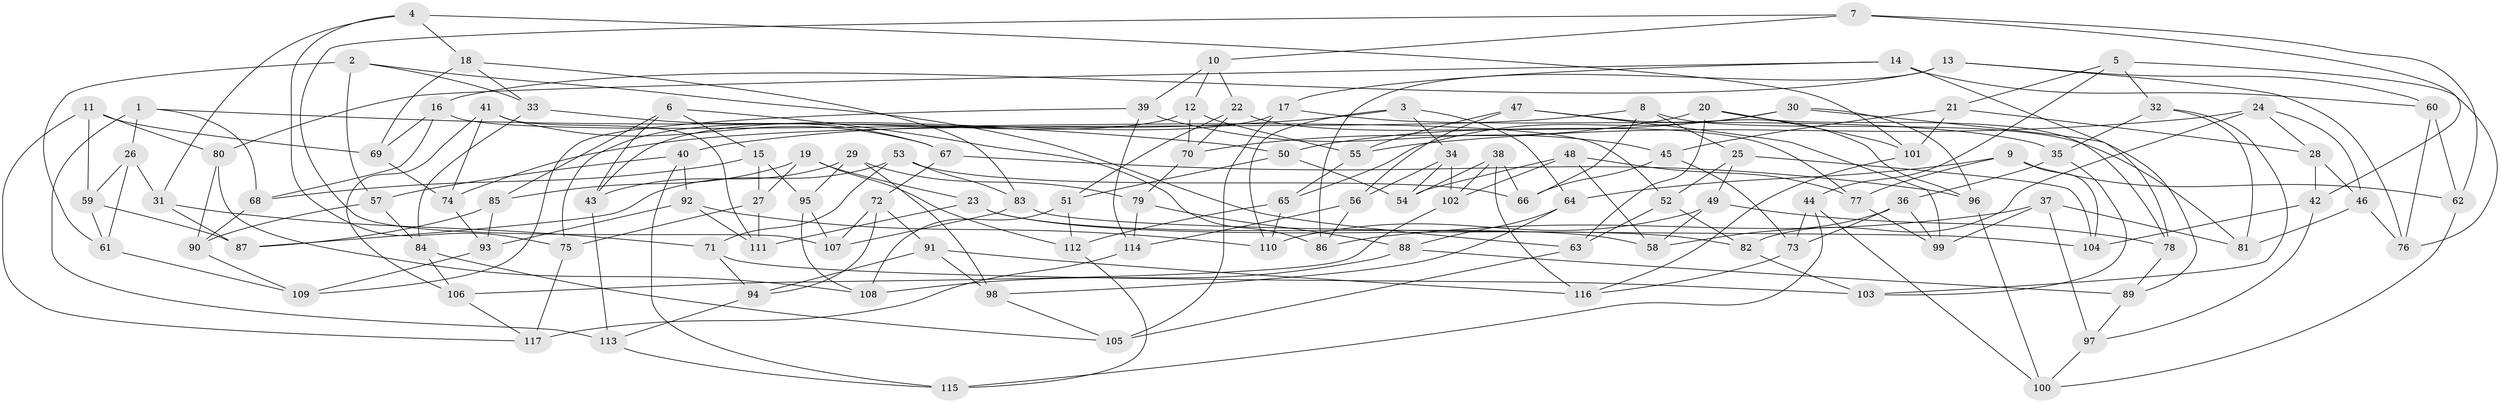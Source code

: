// coarse degree distribution, {5: 0.17142857142857143, 4: 0.5857142857142857, 7: 0.04285714285714286, 3: 0.08571428571428572, 8: 0.02857142857142857, 11: 0.014285714285714285, 9: 0.02857142857142857, 6: 0.014285714285714285, 12: 0.014285714285714285, 10: 0.014285714285714285}
// Generated by graph-tools (version 1.1) at 2025/03/03/04/25 22:03:31]
// undirected, 117 vertices, 234 edges
graph export_dot {
graph [start="1"]
  node [color=gray90,style=filled];
  1;
  2;
  3;
  4;
  5;
  6;
  7;
  8;
  9;
  10;
  11;
  12;
  13;
  14;
  15;
  16;
  17;
  18;
  19;
  20;
  21;
  22;
  23;
  24;
  25;
  26;
  27;
  28;
  29;
  30;
  31;
  32;
  33;
  34;
  35;
  36;
  37;
  38;
  39;
  40;
  41;
  42;
  43;
  44;
  45;
  46;
  47;
  48;
  49;
  50;
  51;
  52;
  53;
  54;
  55;
  56;
  57;
  58;
  59;
  60;
  61;
  62;
  63;
  64;
  65;
  66;
  67;
  68;
  69;
  70;
  71;
  72;
  73;
  74;
  75;
  76;
  77;
  78;
  79;
  80;
  81;
  82;
  83;
  84;
  85;
  86;
  87;
  88;
  89;
  90;
  91;
  92;
  93;
  94;
  95;
  96;
  97;
  98;
  99;
  100;
  101;
  102;
  103;
  104;
  105;
  106;
  107;
  108;
  109;
  110;
  111;
  112;
  113;
  114;
  115;
  116;
  117;
  1 -- 68;
  1 -- 113;
  1 -- 26;
  1 -- 50;
  2 -- 33;
  2 -- 61;
  2 -- 57;
  2 -- 63;
  3 -- 40;
  3 -- 64;
  3 -- 110;
  3 -- 34;
  4 -- 101;
  4 -- 18;
  4 -- 75;
  4 -- 31;
  5 -- 21;
  5 -- 32;
  5 -- 44;
  5 -- 76;
  6 -- 43;
  6 -- 86;
  6 -- 15;
  6 -- 85;
  7 -- 42;
  7 -- 62;
  7 -- 10;
  7 -- 107;
  8 -- 81;
  8 -- 66;
  8 -- 74;
  8 -- 25;
  9 -- 77;
  9 -- 64;
  9 -- 104;
  9 -- 62;
  10 -- 39;
  10 -- 22;
  10 -- 12;
  11 -- 80;
  11 -- 69;
  11 -- 59;
  11 -- 117;
  12 -- 75;
  12 -- 55;
  12 -- 70;
  13 -- 76;
  13 -- 86;
  13 -- 16;
  13 -- 60;
  14 -- 60;
  14 -- 78;
  14 -- 80;
  14 -- 17;
  15 -- 95;
  15 -- 68;
  15 -- 27;
  16 -- 52;
  16 -- 69;
  16 -- 68;
  17 -- 43;
  17 -- 35;
  17 -- 105;
  18 -- 69;
  18 -- 83;
  18 -- 33;
  19 -- 112;
  19 -- 85;
  19 -- 23;
  19 -- 27;
  20 -- 101;
  20 -- 70;
  20 -- 63;
  20 -- 78;
  21 -- 45;
  21 -- 101;
  21 -- 28;
  22 -- 51;
  22 -- 70;
  22 -- 77;
  23 -- 58;
  23 -- 111;
  23 -- 82;
  24 -- 46;
  24 -- 82;
  24 -- 28;
  24 -- 55;
  25 -- 52;
  25 -- 49;
  25 -- 104;
  26 -- 59;
  26 -- 61;
  26 -- 31;
  27 -- 111;
  27 -- 75;
  28 -- 46;
  28 -- 42;
  29 -- 43;
  29 -- 95;
  29 -- 98;
  29 -- 79;
  30 -- 89;
  30 -- 50;
  30 -- 65;
  30 -- 96;
  31 -- 87;
  31 -- 71;
  32 -- 35;
  32 -- 81;
  32 -- 103;
  33 -- 67;
  33 -- 84;
  34 -- 54;
  34 -- 102;
  34 -- 56;
  35 -- 36;
  35 -- 103;
  36 -- 99;
  36 -- 58;
  36 -- 73;
  37 -- 99;
  37 -- 86;
  37 -- 81;
  37 -- 97;
  38 -- 66;
  38 -- 54;
  38 -- 116;
  38 -- 102;
  39 -- 114;
  39 -- 45;
  39 -- 109;
  40 -- 57;
  40 -- 115;
  40 -- 92;
  41 -- 106;
  41 -- 74;
  41 -- 67;
  41 -- 111;
  42 -- 104;
  42 -- 97;
  43 -- 113;
  44 -- 100;
  44 -- 73;
  44 -- 115;
  45 -- 73;
  45 -- 66;
  46 -- 81;
  46 -- 76;
  47 -- 96;
  47 -- 55;
  47 -- 56;
  47 -- 99;
  48 -- 58;
  48 -- 102;
  48 -- 77;
  48 -- 54;
  49 -- 58;
  49 -- 78;
  49 -- 110;
  50 -- 54;
  50 -- 51;
  51 -- 108;
  51 -- 112;
  52 -- 63;
  52 -- 82;
  53 -- 87;
  53 -- 83;
  53 -- 66;
  53 -- 71;
  55 -- 65;
  56 -- 86;
  56 -- 114;
  57 -- 84;
  57 -- 90;
  59 -- 61;
  59 -- 87;
  60 -- 76;
  60 -- 62;
  61 -- 109;
  62 -- 100;
  63 -- 105;
  64 -- 98;
  64 -- 88;
  65 -- 110;
  65 -- 112;
  67 -- 96;
  67 -- 72;
  68 -- 90;
  69 -- 74;
  70 -- 79;
  71 -- 94;
  71 -- 103;
  72 -- 107;
  72 -- 94;
  72 -- 91;
  73 -- 116;
  74 -- 93;
  75 -- 117;
  77 -- 99;
  78 -- 89;
  79 -- 88;
  79 -- 114;
  80 -- 90;
  80 -- 108;
  82 -- 103;
  83 -- 104;
  83 -- 107;
  84 -- 106;
  84 -- 105;
  85 -- 93;
  85 -- 87;
  88 -- 108;
  88 -- 89;
  89 -- 97;
  90 -- 109;
  91 -- 94;
  91 -- 98;
  91 -- 116;
  92 -- 110;
  92 -- 111;
  92 -- 93;
  93 -- 109;
  94 -- 113;
  95 -- 108;
  95 -- 107;
  96 -- 100;
  97 -- 100;
  98 -- 105;
  101 -- 116;
  102 -- 106;
  106 -- 117;
  112 -- 115;
  113 -- 115;
  114 -- 117;
}
